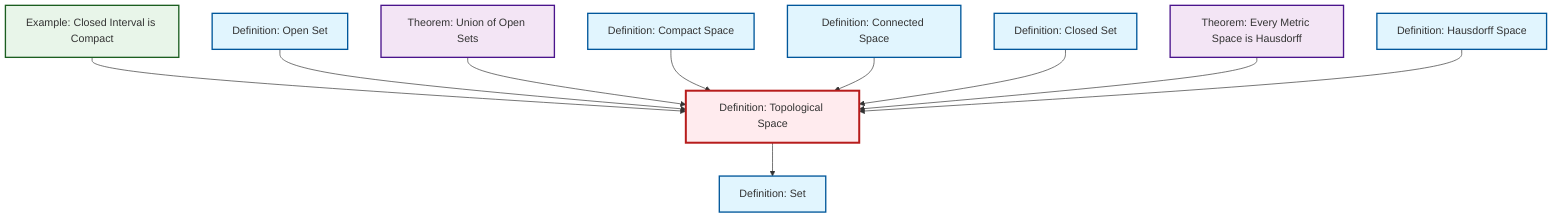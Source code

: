 graph TD
    classDef definition fill:#e1f5fe,stroke:#01579b,stroke-width:2px
    classDef theorem fill:#f3e5f5,stroke:#4a148c,stroke-width:2px
    classDef axiom fill:#fff3e0,stroke:#e65100,stroke-width:2px
    classDef example fill:#e8f5e9,stroke:#1b5e20,stroke-width:2px
    classDef current fill:#ffebee,stroke:#b71c1c,stroke-width:3px
    def-topological-space["Definition: Topological Space"]:::definition
    ex-closed-interval-compact["Example: Closed Interval is Compact"]:::example
    thm-union-open-sets["Theorem: Union of Open Sets"]:::theorem
    def-closed-set["Definition: Closed Set"]:::definition
    def-hausdorff["Definition: Hausdorff Space"]:::definition
    def-set["Definition: Set"]:::definition
    def-compact["Definition: Compact Space"]:::definition
    def-open-set["Definition: Open Set"]:::definition
    thm-metric-hausdorff["Theorem: Every Metric Space is Hausdorff"]:::theorem
    def-connected["Definition: Connected Space"]:::definition
    ex-closed-interval-compact --> def-topological-space
    def-open-set --> def-topological-space
    thm-union-open-sets --> def-topological-space
    def-topological-space --> def-set
    def-compact --> def-topological-space
    def-connected --> def-topological-space
    def-closed-set --> def-topological-space
    thm-metric-hausdorff --> def-topological-space
    def-hausdorff --> def-topological-space
    class def-topological-space current